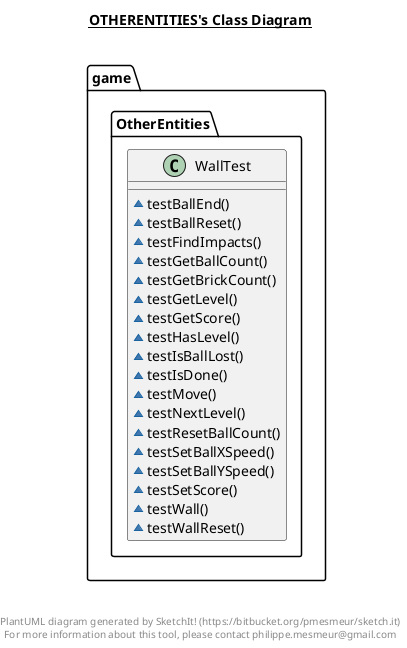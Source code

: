@startuml

title __OTHERENTITIES's Class Diagram__\n

  namespace game {
    namespace OtherEntities {
      class game.OtherEntities.WallTest {
          ~ testBallEnd()
          ~ testBallReset()
          ~ testFindImpacts()
          ~ testGetBallCount()
          ~ testGetBrickCount()
          ~ testGetLevel()
          ~ testGetScore()
          ~ testHasLevel()
          ~ testIsBallLost()
          ~ testIsDone()
          ~ testMove()
          ~ testNextLevel()
          ~ testResetBallCount()
          ~ testSetBallXSpeed()
          ~ testSetBallYSpeed()
          ~ testSetScore()
          ~ testWall()
          ~ testWallReset()
      }
    }
  }
  



right footer


PlantUML diagram generated by SketchIt! (https://bitbucket.org/pmesmeur/sketch.it)
For more information about this tool, please contact philippe.mesmeur@gmail.com
endfooter

@enduml
